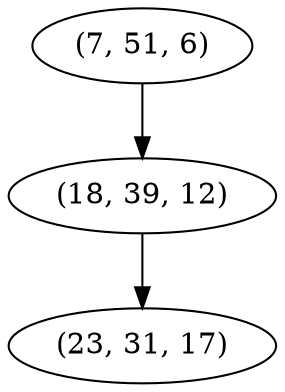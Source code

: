 digraph tree {
    "(7, 51, 6)";
    "(18, 39, 12)";
    "(23, 31, 17)";
    "(7, 51, 6)" -> "(18, 39, 12)";
    "(18, 39, 12)" -> "(23, 31, 17)";
}
